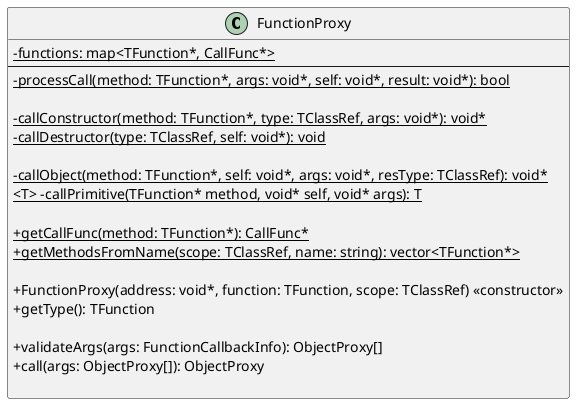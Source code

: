 @startuml

skinparam classAttributeIconSize 0
skinparam shadowing false

class FunctionProxy {
  {static} -functions: map<TFunction*, CallFunc*>
  --
  {static} -processCall(method: TFunction*, args: void*, self: void*, result: void*): bool

  {static} -callConstructor(method: TFunction*, type: TClassRef, args: void*): void*
  {static} -callDestructor(type: TClassRef, self: void*): void

  {static} -callObject(method: TFunction*, self: void*, args: void*, resType: TClassRef): void*
  {static} <T> -callPrimitive(TFunction* method, void* self, void* args): T

  {static} +getCallFunc(method: TFunction*): CallFunc*
  {static} +getMethodsFromName(scope: TClassRef, name: string): vector<TFunction*>

  +FunctionProxy(address: void*, function: TFunction, scope: TClassRef) <<constructor>>
  +getType(): TFunction

  +validateArgs(args: FunctionCallbackInfo): ObjectProxy[]
  +call(args: ObjectProxy[]): ObjectProxy

}


@enduml
